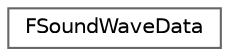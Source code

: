 digraph "Graphical Class Hierarchy"
{
 // INTERACTIVE_SVG=YES
 // LATEX_PDF_SIZE
  bgcolor="transparent";
  edge [fontname=Helvetica,fontsize=10,labelfontname=Helvetica,labelfontsize=10];
  node [fontname=Helvetica,fontsize=10,shape=box,height=0.2,width=0.4];
  rankdir="LR";
  Node0 [id="Node000000",label="FSoundWaveData",height=0.2,width=0.4,color="grey40", fillcolor="white", style="filled",URL="$d3/da7/classFSoundWaveData.html",tooltip=" "];
}
